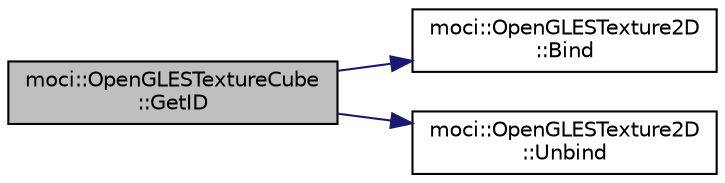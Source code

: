 digraph "moci::OpenGLESTextureCube::GetID"
{
 // INTERACTIVE_SVG=YES
  edge [fontname="Helvetica",fontsize="10",labelfontname="Helvetica",labelfontsize="10"];
  node [fontname="Helvetica",fontsize="10",shape=record];
  rankdir="LR";
  Node5 [label="moci::OpenGLESTextureCube\l::GetID",height=0.2,width=0.4,color="black", fillcolor="grey75", style="filled", fontcolor="black"];
  Node5 -> Node6 [color="midnightblue",fontsize="10",style="solid",fontname="Helvetica"];
  Node6 [label="moci::OpenGLESTexture2D\l::Bind",height=0.2,width=0.4,color="black", fillcolor="white", style="filled",URL="$classmoci_1_1OpenGLESTexture2D.html#a323aea2711a2fb241c1e42495ed4ae84"];
  Node5 -> Node7 [color="midnightblue",fontsize="10",style="solid",fontname="Helvetica"];
  Node7 [label="moci::OpenGLESTexture2D\l::Unbind",height=0.2,width=0.4,color="black", fillcolor="white", style="filled",URL="$classmoci_1_1OpenGLESTexture2D.html#a646d8f11f897ecb2ec2b973b727173b2"];
}
